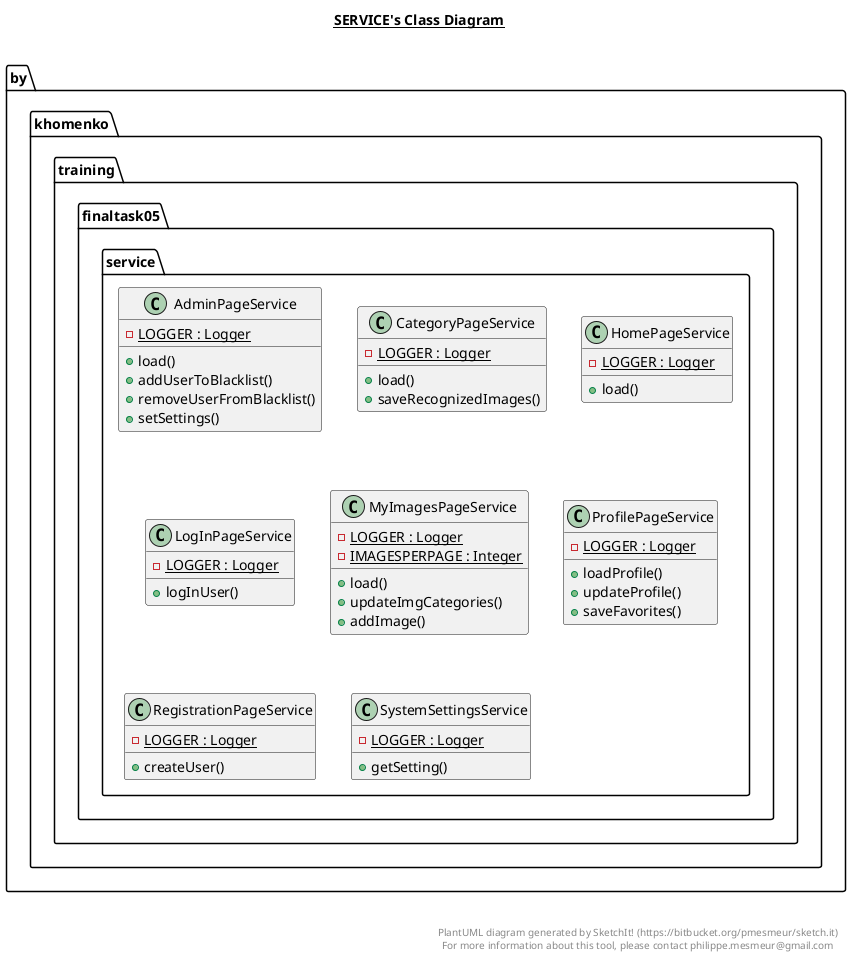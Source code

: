 @startuml

title __SERVICE's Class Diagram__\n

  package by.khomenko.training.finaltask05.service {
    class AdminPageService {
        {static} - LOGGER : Logger
        + load()
        + addUserToBlacklist()
        + removeUserFromBlacklist()
        + setSettings()
    }
  }
  

  package by.khomenko.training.finaltask05.service {
    class CategoryPageService {
        {static} - LOGGER : Logger
        + load()
        + saveRecognizedImages()
    }
  }
  

  package by.khomenko.training.finaltask05.service {
    class HomePageService {
        {static} - LOGGER : Logger
        + load()
    }
  }
  

  package by.khomenko.training.finaltask05.service {
    class LogInPageService {
        {static} - LOGGER : Logger
        + logInUser()
    }
  }
  

  package by.khomenko.training.finaltask05.service {
    class MyImagesPageService {
        {static} - LOGGER : Logger
        {static} - IMAGESPERPAGE : Integer
        + load()
        + updateImgCategories()
        + addImage()
    }
  }
  

  package by.khomenko.training.finaltask05.service {
    class ProfilePageService {
        {static} - LOGGER : Logger
        + loadProfile()
        + updateProfile()
        + saveFavorites()
    }
  }
  

  package by.khomenko.training.finaltask05.service {
    class RegistrationPageService {
        {static} - LOGGER : Logger
        + createUser()
    }
  }
  

  package by.khomenko.training.finaltask05.service {
    class SystemSettingsService {
        {static} - LOGGER : Logger
        + getSetting()
    }
  }
  



right footer


PlantUML diagram generated by SketchIt! (https://bitbucket.org/pmesmeur/sketch.it)
For more information about this tool, please contact philippe.mesmeur@gmail.com
endfooter

@enduml

